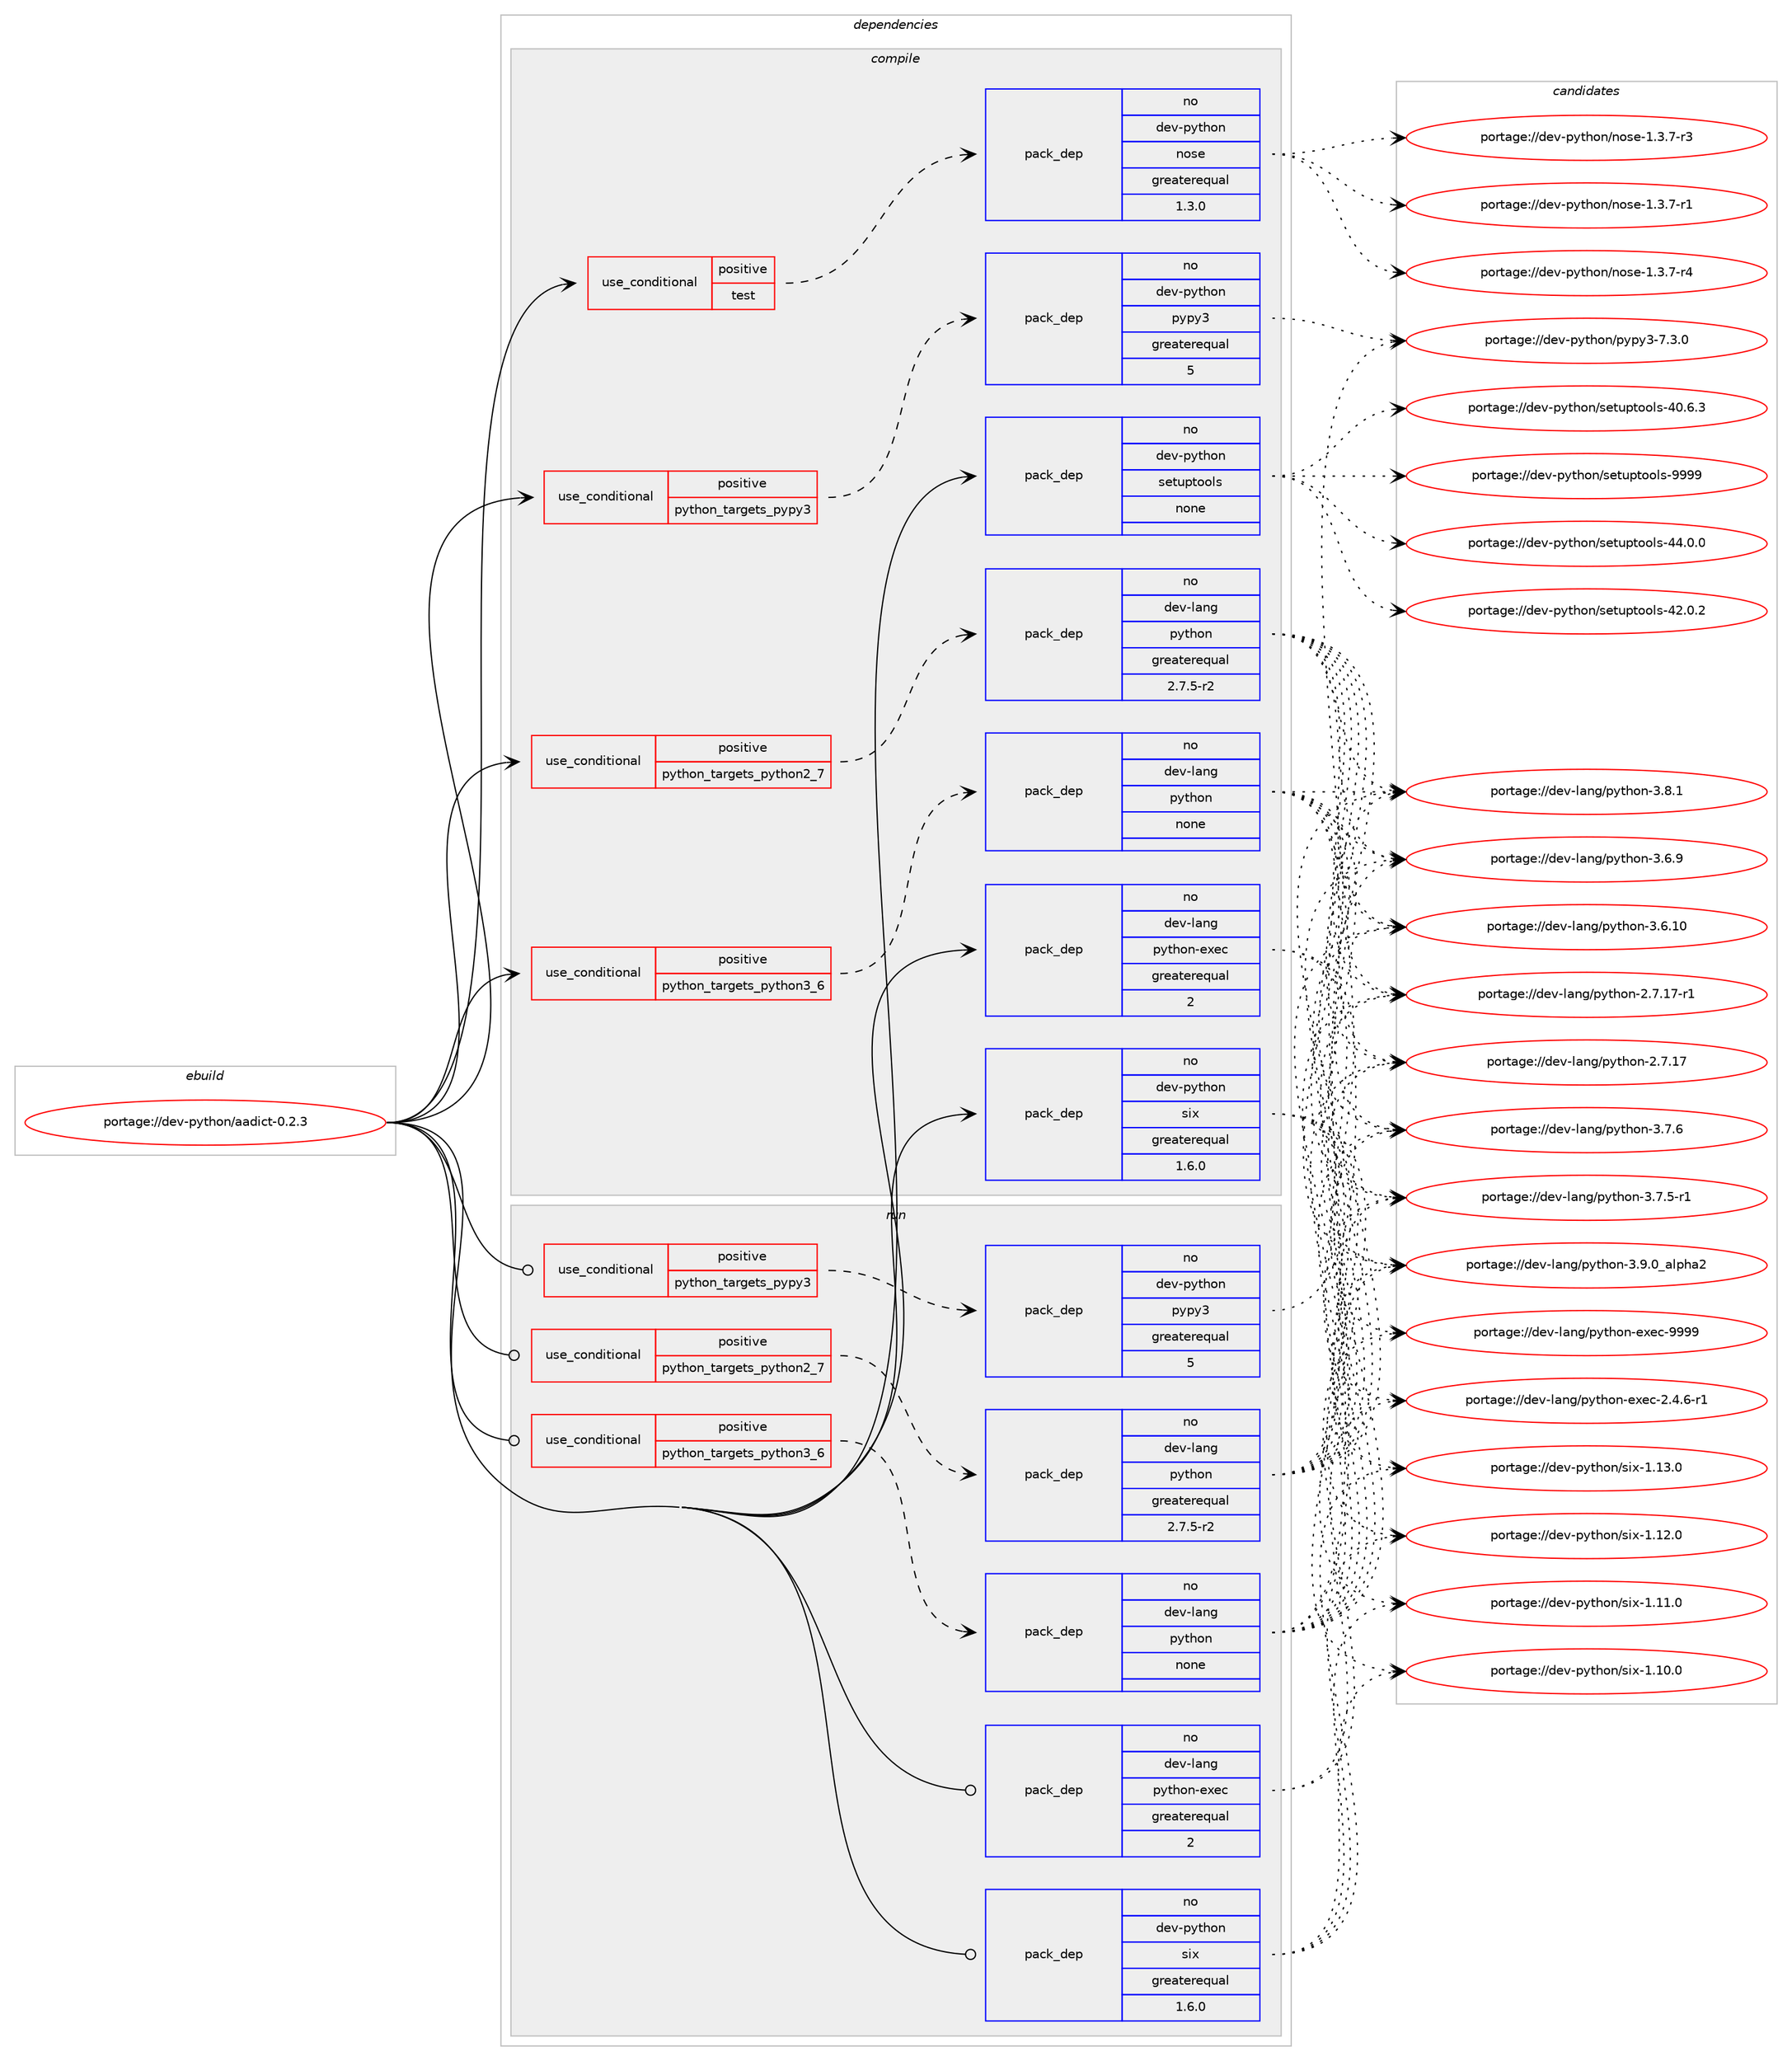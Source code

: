 digraph prolog {

# *************
# Graph options
# *************

newrank=true;
concentrate=true;
compound=true;
graph [rankdir=LR,fontname=Helvetica,fontsize=10,ranksep=1.5];#, ranksep=2.5, nodesep=0.2];
edge  [arrowhead=vee];
node  [fontname=Helvetica,fontsize=10];

# **********
# The ebuild
# **********

subgraph cluster_leftcol {
color=gray;
rank=same;
label=<<i>ebuild</i>>;
id [label="portage://dev-python/aadict-0.2.3", color=red, width=4, href="../dev-python/aadict-0.2.3.svg"];
}

# ****************
# The dependencies
# ****************

subgraph cluster_midcol {
color=gray;
label=<<i>dependencies</i>>;
subgraph cluster_compile {
fillcolor="#eeeeee";
style=filled;
label=<<i>compile</i>>;
subgraph cond119261 {
dependency472482 [label=<<TABLE BORDER="0" CELLBORDER="1" CELLSPACING="0" CELLPADDING="4"><TR><TD ROWSPAN="3" CELLPADDING="10">use_conditional</TD></TR><TR><TD>positive</TD></TR><TR><TD>python_targets_pypy3</TD></TR></TABLE>>, shape=none, color=red];
subgraph pack348206 {
dependency472483 [label=<<TABLE BORDER="0" CELLBORDER="1" CELLSPACING="0" CELLPADDING="4" WIDTH="220"><TR><TD ROWSPAN="6" CELLPADDING="30">pack_dep</TD></TR><TR><TD WIDTH="110">no</TD></TR><TR><TD>dev-python</TD></TR><TR><TD>pypy3</TD></TR><TR><TD>greaterequal</TD></TR><TR><TD>5</TD></TR></TABLE>>, shape=none, color=blue];
}
dependency472482:e -> dependency472483:w [weight=20,style="dashed",arrowhead="vee"];
}
id:e -> dependency472482:w [weight=20,style="solid",arrowhead="vee"];
subgraph cond119262 {
dependency472484 [label=<<TABLE BORDER="0" CELLBORDER="1" CELLSPACING="0" CELLPADDING="4"><TR><TD ROWSPAN="3" CELLPADDING="10">use_conditional</TD></TR><TR><TD>positive</TD></TR><TR><TD>python_targets_python2_7</TD></TR></TABLE>>, shape=none, color=red];
subgraph pack348207 {
dependency472485 [label=<<TABLE BORDER="0" CELLBORDER="1" CELLSPACING="0" CELLPADDING="4" WIDTH="220"><TR><TD ROWSPAN="6" CELLPADDING="30">pack_dep</TD></TR><TR><TD WIDTH="110">no</TD></TR><TR><TD>dev-lang</TD></TR><TR><TD>python</TD></TR><TR><TD>greaterequal</TD></TR><TR><TD>2.7.5-r2</TD></TR></TABLE>>, shape=none, color=blue];
}
dependency472484:e -> dependency472485:w [weight=20,style="dashed",arrowhead="vee"];
}
id:e -> dependency472484:w [weight=20,style="solid",arrowhead="vee"];
subgraph cond119263 {
dependency472486 [label=<<TABLE BORDER="0" CELLBORDER="1" CELLSPACING="0" CELLPADDING="4"><TR><TD ROWSPAN="3" CELLPADDING="10">use_conditional</TD></TR><TR><TD>positive</TD></TR><TR><TD>python_targets_python3_6</TD></TR></TABLE>>, shape=none, color=red];
subgraph pack348208 {
dependency472487 [label=<<TABLE BORDER="0" CELLBORDER="1" CELLSPACING="0" CELLPADDING="4" WIDTH="220"><TR><TD ROWSPAN="6" CELLPADDING="30">pack_dep</TD></TR><TR><TD WIDTH="110">no</TD></TR><TR><TD>dev-lang</TD></TR><TR><TD>python</TD></TR><TR><TD>none</TD></TR><TR><TD></TD></TR></TABLE>>, shape=none, color=blue];
}
dependency472486:e -> dependency472487:w [weight=20,style="dashed",arrowhead="vee"];
}
id:e -> dependency472486:w [weight=20,style="solid",arrowhead="vee"];
subgraph cond119264 {
dependency472488 [label=<<TABLE BORDER="0" CELLBORDER="1" CELLSPACING="0" CELLPADDING="4"><TR><TD ROWSPAN="3" CELLPADDING="10">use_conditional</TD></TR><TR><TD>positive</TD></TR><TR><TD>test</TD></TR></TABLE>>, shape=none, color=red];
subgraph pack348209 {
dependency472489 [label=<<TABLE BORDER="0" CELLBORDER="1" CELLSPACING="0" CELLPADDING="4" WIDTH="220"><TR><TD ROWSPAN="6" CELLPADDING="30">pack_dep</TD></TR><TR><TD WIDTH="110">no</TD></TR><TR><TD>dev-python</TD></TR><TR><TD>nose</TD></TR><TR><TD>greaterequal</TD></TR><TR><TD>1.3.0</TD></TR></TABLE>>, shape=none, color=blue];
}
dependency472488:e -> dependency472489:w [weight=20,style="dashed",arrowhead="vee"];
}
id:e -> dependency472488:w [weight=20,style="solid",arrowhead="vee"];
subgraph pack348210 {
dependency472490 [label=<<TABLE BORDER="0" CELLBORDER="1" CELLSPACING="0" CELLPADDING="4" WIDTH="220"><TR><TD ROWSPAN="6" CELLPADDING="30">pack_dep</TD></TR><TR><TD WIDTH="110">no</TD></TR><TR><TD>dev-lang</TD></TR><TR><TD>python-exec</TD></TR><TR><TD>greaterequal</TD></TR><TR><TD>2</TD></TR></TABLE>>, shape=none, color=blue];
}
id:e -> dependency472490:w [weight=20,style="solid",arrowhead="vee"];
subgraph pack348211 {
dependency472491 [label=<<TABLE BORDER="0" CELLBORDER="1" CELLSPACING="0" CELLPADDING="4" WIDTH="220"><TR><TD ROWSPAN="6" CELLPADDING="30">pack_dep</TD></TR><TR><TD WIDTH="110">no</TD></TR><TR><TD>dev-python</TD></TR><TR><TD>setuptools</TD></TR><TR><TD>none</TD></TR><TR><TD></TD></TR></TABLE>>, shape=none, color=blue];
}
id:e -> dependency472491:w [weight=20,style="solid",arrowhead="vee"];
subgraph pack348212 {
dependency472492 [label=<<TABLE BORDER="0" CELLBORDER="1" CELLSPACING="0" CELLPADDING="4" WIDTH="220"><TR><TD ROWSPAN="6" CELLPADDING="30">pack_dep</TD></TR><TR><TD WIDTH="110">no</TD></TR><TR><TD>dev-python</TD></TR><TR><TD>six</TD></TR><TR><TD>greaterequal</TD></TR><TR><TD>1.6.0</TD></TR></TABLE>>, shape=none, color=blue];
}
id:e -> dependency472492:w [weight=20,style="solid",arrowhead="vee"];
}
subgraph cluster_compileandrun {
fillcolor="#eeeeee";
style=filled;
label=<<i>compile and run</i>>;
}
subgraph cluster_run {
fillcolor="#eeeeee";
style=filled;
label=<<i>run</i>>;
subgraph cond119265 {
dependency472493 [label=<<TABLE BORDER="0" CELLBORDER="1" CELLSPACING="0" CELLPADDING="4"><TR><TD ROWSPAN="3" CELLPADDING="10">use_conditional</TD></TR><TR><TD>positive</TD></TR><TR><TD>python_targets_pypy3</TD></TR></TABLE>>, shape=none, color=red];
subgraph pack348213 {
dependency472494 [label=<<TABLE BORDER="0" CELLBORDER="1" CELLSPACING="0" CELLPADDING="4" WIDTH="220"><TR><TD ROWSPAN="6" CELLPADDING="30">pack_dep</TD></TR><TR><TD WIDTH="110">no</TD></TR><TR><TD>dev-python</TD></TR><TR><TD>pypy3</TD></TR><TR><TD>greaterequal</TD></TR><TR><TD>5</TD></TR></TABLE>>, shape=none, color=blue];
}
dependency472493:e -> dependency472494:w [weight=20,style="dashed",arrowhead="vee"];
}
id:e -> dependency472493:w [weight=20,style="solid",arrowhead="odot"];
subgraph cond119266 {
dependency472495 [label=<<TABLE BORDER="0" CELLBORDER="1" CELLSPACING="0" CELLPADDING="4"><TR><TD ROWSPAN="3" CELLPADDING="10">use_conditional</TD></TR><TR><TD>positive</TD></TR><TR><TD>python_targets_python2_7</TD></TR></TABLE>>, shape=none, color=red];
subgraph pack348214 {
dependency472496 [label=<<TABLE BORDER="0" CELLBORDER="1" CELLSPACING="0" CELLPADDING="4" WIDTH="220"><TR><TD ROWSPAN="6" CELLPADDING="30">pack_dep</TD></TR><TR><TD WIDTH="110">no</TD></TR><TR><TD>dev-lang</TD></TR><TR><TD>python</TD></TR><TR><TD>greaterequal</TD></TR><TR><TD>2.7.5-r2</TD></TR></TABLE>>, shape=none, color=blue];
}
dependency472495:e -> dependency472496:w [weight=20,style="dashed",arrowhead="vee"];
}
id:e -> dependency472495:w [weight=20,style="solid",arrowhead="odot"];
subgraph cond119267 {
dependency472497 [label=<<TABLE BORDER="0" CELLBORDER="1" CELLSPACING="0" CELLPADDING="4"><TR><TD ROWSPAN="3" CELLPADDING="10">use_conditional</TD></TR><TR><TD>positive</TD></TR><TR><TD>python_targets_python3_6</TD></TR></TABLE>>, shape=none, color=red];
subgraph pack348215 {
dependency472498 [label=<<TABLE BORDER="0" CELLBORDER="1" CELLSPACING="0" CELLPADDING="4" WIDTH="220"><TR><TD ROWSPAN="6" CELLPADDING="30">pack_dep</TD></TR><TR><TD WIDTH="110">no</TD></TR><TR><TD>dev-lang</TD></TR><TR><TD>python</TD></TR><TR><TD>none</TD></TR><TR><TD></TD></TR></TABLE>>, shape=none, color=blue];
}
dependency472497:e -> dependency472498:w [weight=20,style="dashed",arrowhead="vee"];
}
id:e -> dependency472497:w [weight=20,style="solid",arrowhead="odot"];
subgraph pack348216 {
dependency472499 [label=<<TABLE BORDER="0" CELLBORDER="1" CELLSPACING="0" CELLPADDING="4" WIDTH="220"><TR><TD ROWSPAN="6" CELLPADDING="30">pack_dep</TD></TR><TR><TD WIDTH="110">no</TD></TR><TR><TD>dev-lang</TD></TR><TR><TD>python-exec</TD></TR><TR><TD>greaterequal</TD></TR><TR><TD>2</TD></TR></TABLE>>, shape=none, color=blue];
}
id:e -> dependency472499:w [weight=20,style="solid",arrowhead="odot"];
subgraph pack348217 {
dependency472500 [label=<<TABLE BORDER="0" CELLBORDER="1" CELLSPACING="0" CELLPADDING="4" WIDTH="220"><TR><TD ROWSPAN="6" CELLPADDING="30">pack_dep</TD></TR><TR><TD WIDTH="110">no</TD></TR><TR><TD>dev-python</TD></TR><TR><TD>six</TD></TR><TR><TD>greaterequal</TD></TR><TR><TD>1.6.0</TD></TR></TABLE>>, shape=none, color=blue];
}
id:e -> dependency472500:w [weight=20,style="solid",arrowhead="odot"];
}
}

# **************
# The candidates
# **************

subgraph cluster_choices {
rank=same;
color=gray;
label=<<i>candidates</i>>;

subgraph choice348206 {
color=black;
nodesep=1;
choice100101118451121211161041111104711212111212151455546514648 [label="portage://dev-python/pypy3-7.3.0", color=red, width=4,href="../dev-python/pypy3-7.3.0.svg"];
dependency472483:e -> choice100101118451121211161041111104711212111212151455546514648:w [style=dotted,weight="100"];
}
subgraph choice348207 {
color=black;
nodesep=1;
choice10010111845108971101034711212111610411111045514657464895971081121049750 [label="portage://dev-lang/python-3.9.0_alpha2", color=red, width=4,href="../dev-lang/python-3.9.0_alpha2.svg"];
choice100101118451089711010347112121116104111110455146564649 [label="portage://dev-lang/python-3.8.1", color=red, width=4,href="../dev-lang/python-3.8.1.svg"];
choice100101118451089711010347112121116104111110455146554654 [label="portage://dev-lang/python-3.7.6", color=red, width=4,href="../dev-lang/python-3.7.6.svg"];
choice1001011184510897110103471121211161041111104551465546534511449 [label="portage://dev-lang/python-3.7.5-r1", color=red, width=4,href="../dev-lang/python-3.7.5-r1.svg"];
choice100101118451089711010347112121116104111110455146544657 [label="portage://dev-lang/python-3.6.9", color=red, width=4,href="../dev-lang/python-3.6.9.svg"];
choice10010111845108971101034711212111610411111045514654464948 [label="portage://dev-lang/python-3.6.10", color=red, width=4,href="../dev-lang/python-3.6.10.svg"];
choice100101118451089711010347112121116104111110455046554649554511449 [label="portage://dev-lang/python-2.7.17-r1", color=red, width=4,href="../dev-lang/python-2.7.17-r1.svg"];
choice10010111845108971101034711212111610411111045504655464955 [label="portage://dev-lang/python-2.7.17", color=red, width=4,href="../dev-lang/python-2.7.17.svg"];
dependency472485:e -> choice10010111845108971101034711212111610411111045514657464895971081121049750:w [style=dotted,weight="100"];
dependency472485:e -> choice100101118451089711010347112121116104111110455146564649:w [style=dotted,weight="100"];
dependency472485:e -> choice100101118451089711010347112121116104111110455146554654:w [style=dotted,weight="100"];
dependency472485:e -> choice1001011184510897110103471121211161041111104551465546534511449:w [style=dotted,weight="100"];
dependency472485:e -> choice100101118451089711010347112121116104111110455146544657:w [style=dotted,weight="100"];
dependency472485:e -> choice10010111845108971101034711212111610411111045514654464948:w [style=dotted,weight="100"];
dependency472485:e -> choice100101118451089711010347112121116104111110455046554649554511449:w [style=dotted,weight="100"];
dependency472485:e -> choice10010111845108971101034711212111610411111045504655464955:w [style=dotted,weight="100"];
}
subgraph choice348208 {
color=black;
nodesep=1;
choice10010111845108971101034711212111610411111045514657464895971081121049750 [label="portage://dev-lang/python-3.9.0_alpha2", color=red, width=4,href="../dev-lang/python-3.9.0_alpha2.svg"];
choice100101118451089711010347112121116104111110455146564649 [label="portage://dev-lang/python-3.8.1", color=red, width=4,href="../dev-lang/python-3.8.1.svg"];
choice100101118451089711010347112121116104111110455146554654 [label="portage://dev-lang/python-3.7.6", color=red, width=4,href="../dev-lang/python-3.7.6.svg"];
choice1001011184510897110103471121211161041111104551465546534511449 [label="portage://dev-lang/python-3.7.5-r1", color=red, width=4,href="../dev-lang/python-3.7.5-r1.svg"];
choice100101118451089711010347112121116104111110455146544657 [label="portage://dev-lang/python-3.6.9", color=red, width=4,href="../dev-lang/python-3.6.9.svg"];
choice10010111845108971101034711212111610411111045514654464948 [label="portage://dev-lang/python-3.6.10", color=red, width=4,href="../dev-lang/python-3.6.10.svg"];
choice100101118451089711010347112121116104111110455046554649554511449 [label="portage://dev-lang/python-2.7.17-r1", color=red, width=4,href="../dev-lang/python-2.7.17-r1.svg"];
choice10010111845108971101034711212111610411111045504655464955 [label="portage://dev-lang/python-2.7.17", color=red, width=4,href="../dev-lang/python-2.7.17.svg"];
dependency472487:e -> choice10010111845108971101034711212111610411111045514657464895971081121049750:w [style=dotted,weight="100"];
dependency472487:e -> choice100101118451089711010347112121116104111110455146564649:w [style=dotted,weight="100"];
dependency472487:e -> choice100101118451089711010347112121116104111110455146554654:w [style=dotted,weight="100"];
dependency472487:e -> choice1001011184510897110103471121211161041111104551465546534511449:w [style=dotted,weight="100"];
dependency472487:e -> choice100101118451089711010347112121116104111110455146544657:w [style=dotted,weight="100"];
dependency472487:e -> choice10010111845108971101034711212111610411111045514654464948:w [style=dotted,weight="100"];
dependency472487:e -> choice100101118451089711010347112121116104111110455046554649554511449:w [style=dotted,weight="100"];
dependency472487:e -> choice10010111845108971101034711212111610411111045504655464955:w [style=dotted,weight="100"];
}
subgraph choice348209 {
color=black;
nodesep=1;
choice10010111845112121116104111110471101111151014549465146554511452 [label="portage://dev-python/nose-1.3.7-r4", color=red, width=4,href="../dev-python/nose-1.3.7-r4.svg"];
choice10010111845112121116104111110471101111151014549465146554511451 [label="portage://dev-python/nose-1.3.7-r3", color=red, width=4,href="../dev-python/nose-1.3.7-r3.svg"];
choice10010111845112121116104111110471101111151014549465146554511449 [label="portage://dev-python/nose-1.3.7-r1", color=red, width=4,href="../dev-python/nose-1.3.7-r1.svg"];
dependency472489:e -> choice10010111845112121116104111110471101111151014549465146554511452:w [style=dotted,weight="100"];
dependency472489:e -> choice10010111845112121116104111110471101111151014549465146554511451:w [style=dotted,weight="100"];
dependency472489:e -> choice10010111845112121116104111110471101111151014549465146554511449:w [style=dotted,weight="100"];
}
subgraph choice348210 {
color=black;
nodesep=1;
choice10010111845108971101034711212111610411111045101120101994557575757 [label="portage://dev-lang/python-exec-9999", color=red, width=4,href="../dev-lang/python-exec-9999.svg"];
choice10010111845108971101034711212111610411111045101120101994550465246544511449 [label="portage://dev-lang/python-exec-2.4.6-r1", color=red, width=4,href="../dev-lang/python-exec-2.4.6-r1.svg"];
dependency472490:e -> choice10010111845108971101034711212111610411111045101120101994557575757:w [style=dotted,weight="100"];
dependency472490:e -> choice10010111845108971101034711212111610411111045101120101994550465246544511449:w [style=dotted,weight="100"];
}
subgraph choice348211 {
color=black;
nodesep=1;
choice10010111845112121116104111110471151011161171121161111111081154557575757 [label="portage://dev-python/setuptools-9999", color=red, width=4,href="../dev-python/setuptools-9999.svg"];
choice100101118451121211161041111104711510111611711211611111110811545525246484648 [label="portage://dev-python/setuptools-44.0.0", color=red, width=4,href="../dev-python/setuptools-44.0.0.svg"];
choice100101118451121211161041111104711510111611711211611111110811545525046484650 [label="portage://dev-python/setuptools-42.0.2", color=red, width=4,href="../dev-python/setuptools-42.0.2.svg"];
choice100101118451121211161041111104711510111611711211611111110811545524846544651 [label="portage://dev-python/setuptools-40.6.3", color=red, width=4,href="../dev-python/setuptools-40.6.3.svg"];
dependency472491:e -> choice10010111845112121116104111110471151011161171121161111111081154557575757:w [style=dotted,weight="100"];
dependency472491:e -> choice100101118451121211161041111104711510111611711211611111110811545525246484648:w [style=dotted,weight="100"];
dependency472491:e -> choice100101118451121211161041111104711510111611711211611111110811545525046484650:w [style=dotted,weight="100"];
dependency472491:e -> choice100101118451121211161041111104711510111611711211611111110811545524846544651:w [style=dotted,weight="100"];
}
subgraph choice348212 {
color=black;
nodesep=1;
choice100101118451121211161041111104711510512045494649514648 [label="portage://dev-python/six-1.13.0", color=red, width=4,href="../dev-python/six-1.13.0.svg"];
choice100101118451121211161041111104711510512045494649504648 [label="portage://dev-python/six-1.12.0", color=red, width=4,href="../dev-python/six-1.12.0.svg"];
choice100101118451121211161041111104711510512045494649494648 [label="portage://dev-python/six-1.11.0", color=red, width=4,href="../dev-python/six-1.11.0.svg"];
choice100101118451121211161041111104711510512045494649484648 [label="portage://dev-python/six-1.10.0", color=red, width=4,href="../dev-python/six-1.10.0.svg"];
dependency472492:e -> choice100101118451121211161041111104711510512045494649514648:w [style=dotted,weight="100"];
dependency472492:e -> choice100101118451121211161041111104711510512045494649504648:w [style=dotted,weight="100"];
dependency472492:e -> choice100101118451121211161041111104711510512045494649494648:w [style=dotted,weight="100"];
dependency472492:e -> choice100101118451121211161041111104711510512045494649484648:w [style=dotted,weight="100"];
}
subgraph choice348213 {
color=black;
nodesep=1;
choice100101118451121211161041111104711212111212151455546514648 [label="portage://dev-python/pypy3-7.3.0", color=red, width=4,href="../dev-python/pypy3-7.3.0.svg"];
dependency472494:e -> choice100101118451121211161041111104711212111212151455546514648:w [style=dotted,weight="100"];
}
subgraph choice348214 {
color=black;
nodesep=1;
choice10010111845108971101034711212111610411111045514657464895971081121049750 [label="portage://dev-lang/python-3.9.0_alpha2", color=red, width=4,href="../dev-lang/python-3.9.0_alpha2.svg"];
choice100101118451089711010347112121116104111110455146564649 [label="portage://dev-lang/python-3.8.1", color=red, width=4,href="../dev-lang/python-3.8.1.svg"];
choice100101118451089711010347112121116104111110455146554654 [label="portage://dev-lang/python-3.7.6", color=red, width=4,href="../dev-lang/python-3.7.6.svg"];
choice1001011184510897110103471121211161041111104551465546534511449 [label="portage://dev-lang/python-3.7.5-r1", color=red, width=4,href="../dev-lang/python-3.7.5-r1.svg"];
choice100101118451089711010347112121116104111110455146544657 [label="portage://dev-lang/python-3.6.9", color=red, width=4,href="../dev-lang/python-3.6.9.svg"];
choice10010111845108971101034711212111610411111045514654464948 [label="portage://dev-lang/python-3.6.10", color=red, width=4,href="../dev-lang/python-3.6.10.svg"];
choice100101118451089711010347112121116104111110455046554649554511449 [label="portage://dev-lang/python-2.7.17-r1", color=red, width=4,href="../dev-lang/python-2.7.17-r1.svg"];
choice10010111845108971101034711212111610411111045504655464955 [label="portage://dev-lang/python-2.7.17", color=red, width=4,href="../dev-lang/python-2.7.17.svg"];
dependency472496:e -> choice10010111845108971101034711212111610411111045514657464895971081121049750:w [style=dotted,weight="100"];
dependency472496:e -> choice100101118451089711010347112121116104111110455146564649:w [style=dotted,weight="100"];
dependency472496:e -> choice100101118451089711010347112121116104111110455146554654:w [style=dotted,weight="100"];
dependency472496:e -> choice1001011184510897110103471121211161041111104551465546534511449:w [style=dotted,weight="100"];
dependency472496:e -> choice100101118451089711010347112121116104111110455146544657:w [style=dotted,weight="100"];
dependency472496:e -> choice10010111845108971101034711212111610411111045514654464948:w [style=dotted,weight="100"];
dependency472496:e -> choice100101118451089711010347112121116104111110455046554649554511449:w [style=dotted,weight="100"];
dependency472496:e -> choice10010111845108971101034711212111610411111045504655464955:w [style=dotted,weight="100"];
}
subgraph choice348215 {
color=black;
nodesep=1;
choice10010111845108971101034711212111610411111045514657464895971081121049750 [label="portage://dev-lang/python-3.9.0_alpha2", color=red, width=4,href="../dev-lang/python-3.9.0_alpha2.svg"];
choice100101118451089711010347112121116104111110455146564649 [label="portage://dev-lang/python-3.8.1", color=red, width=4,href="../dev-lang/python-3.8.1.svg"];
choice100101118451089711010347112121116104111110455146554654 [label="portage://dev-lang/python-3.7.6", color=red, width=4,href="../dev-lang/python-3.7.6.svg"];
choice1001011184510897110103471121211161041111104551465546534511449 [label="portage://dev-lang/python-3.7.5-r1", color=red, width=4,href="../dev-lang/python-3.7.5-r1.svg"];
choice100101118451089711010347112121116104111110455146544657 [label="portage://dev-lang/python-3.6.9", color=red, width=4,href="../dev-lang/python-3.6.9.svg"];
choice10010111845108971101034711212111610411111045514654464948 [label="portage://dev-lang/python-3.6.10", color=red, width=4,href="../dev-lang/python-3.6.10.svg"];
choice100101118451089711010347112121116104111110455046554649554511449 [label="portage://dev-lang/python-2.7.17-r1", color=red, width=4,href="../dev-lang/python-2.7.17-r1.svg"];
choice10010111845108971101034711212111610411111045504655464955 [label="portage://dev-lang/python-2.7.17", color=red, width=4,href="../dev-lang/python-2.7.17.svg"];
dependency472498:e -> choice10010111845108971101034711212111610411111045514657464895971081121049750:w [style=dotted,weight="100"];
dependency472498:e -> choice100101118451089711010347112121116104111110455146564649:w [style=dotted,weight="100"];
dependency472498:e -> choice100101118451089711010347112121116104111110455146554654:w [style=dotted,weight="100"];
dependency472498:e -> choice1001011184510897110103471121211161041111104551465546534511449:w [style=dotted,weight="100"];
dependency472498:e -> choice100101118451089711010347112121116104111110455146544657:w [style=dotted,weight="100"];
dependency472498:e -> choice10010111845108971101034711212111610411111045514654464948:w [style=dotted,weight="100"];
dependency472498:e -> choice100101118451089711010347112121116104111110455046554649554511449:w [style=dotted,weight="100"];
dependency472498:e -> choice10010111845108971101034711212111610411111045504655464955:w [style=dotted,weight="100"];
}
subgraph choice348216 {
color=black;
nodesep=1;
choice10010111845108971101034711212111610411111045101120101994557575757 [label="portage://dev-lang/python-exec-9999", color=red, width=4,href="../dev-lang/python-exec-9999.svg"];
choice10010111845108971101034711212111610411111045101120101994550465246544511449 [label="portage://dev-lang/python-exec-2.4.6-r1", color=red, width=4,href="../dev-lang/python-exec-2.4.6-r1.svg"];
dependency472499:e -> choice10010111845108971101034711212111610411111045101120101994557575757:w [style=dotted,weight="100"];
dependency472499:e -> choice10010111845108971101034711212111610411111045101120101994550465246544511449:w [style=dotted,weight="100"];
}
subgraph choice348217 {
color=black;
nodesep=1;
choice100101118451121211161041111104711510512045494649514648 [label="portage://dev-python/six-1.13.0", color=red, width=4,href="../dev-python/six-1.13.0.svg"];
choice100101118451121211161041111104711510512045494649504648 [label="portage://dev-python/six-1.12.0", color=red, width=4,href="../dev-python/six-1.12.0.svg"];
choice100101118451121211161041111104711510512045494649494648 [label="portage://dev-python/six-1.11.0", color=red, width=4,href="../dev-python/six-1.11.0.svg"];
choice100101118451121211161041111104711510512045494649484648 [label="portage://dev-python/six-1.10.0", color=red, width=4,href="../dev-python/six-1.10.0.svg"];
dependency472500:e -> choice100101118451121211161041111104711510512045494649514648:w [style=dotted,weight="100"];
dependency472500:e -> choice100101118451121211161041111104711510512045494649504648:w [style=dotted,weight="100"];
dependency472500:e -> choice100101118451121211161041111104711510512045494649494648:w [style=dotted,weight="100"];
dependency472500:e -> choice100101118451121211161041111104711510512045494649484648:w [style=dotted,weight="100"];
}
}

}
